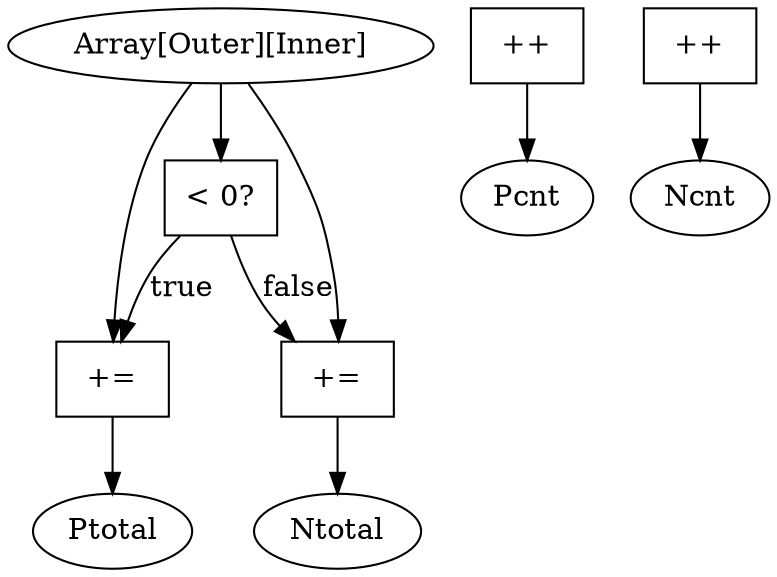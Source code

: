 digraph Sum_DFG {
    node [shape=ellipse, fillcolor=lightblue];
    Array_elem [label="Array[Outer][Inner]"];
    node [shape=box];
    cond [label="< 0?"];
    add_Ptotal [label="+="];
    add_Ntotal [label="+="];
    inc_Pcnt [label="++"];
    inc_Ncnt [label="++"];
    node [shape=ellipse, fillcolor=lightgreen];
    Ptotal [label="Ptotal"];
    Ntotal [label="Ntotal"];
    Pcnt [label="Pcnt"];
    Ncnt [label="Ncnt"];
    Array_elem -> cond;
    cond -> add_Ptotal [label="true"];
    cond -> add_Ntotal [label="false"];
    Array_elem -> add_Ptotal;
    Array_elem -> add_Ntotal;
    add_Ptotal -> Ptotal;
    add_Ntotal -> Ntotal;
    inc_Pcnt -> Pcnt;
    inc_Ncnt -> Ncnt;
}